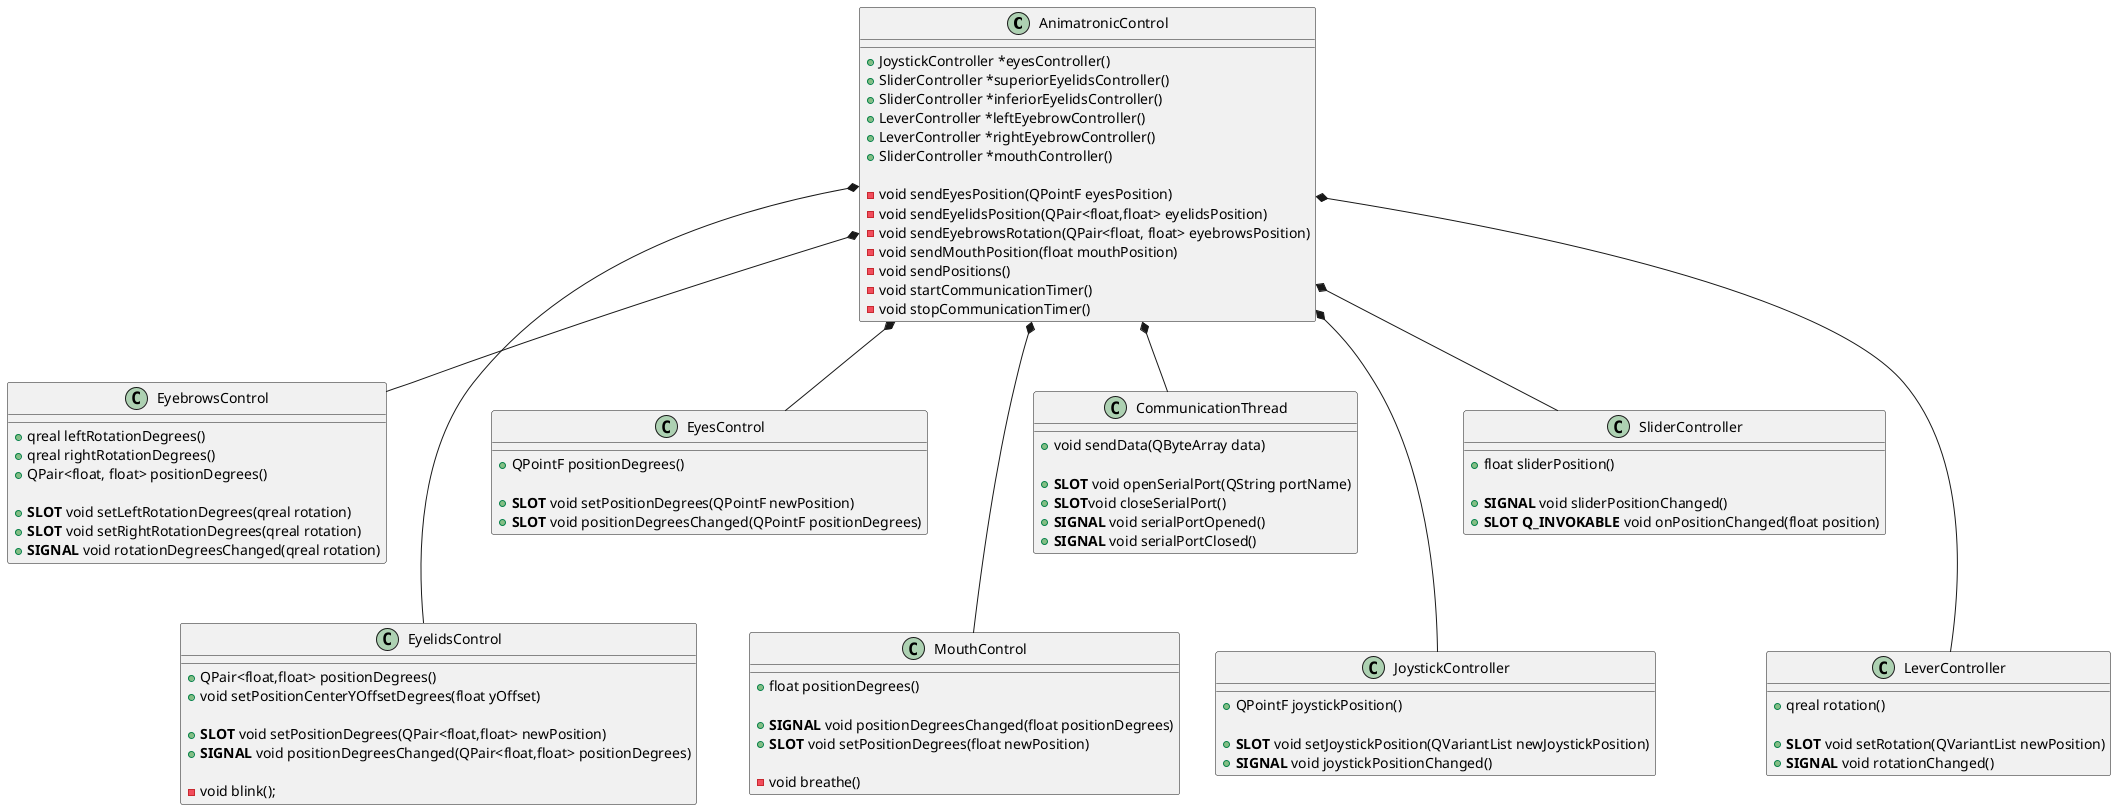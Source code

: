 @startuml

class AnimatronicControl
{
    +JoystickController *eyesController()
    +SliderController *superiorEyelidsController()
    +SliderController *inferiorEyelidsController()
    +LeverController *leftEyebrowController()
    +LeverController *rightEyebrowController()
    +SliderController *mouthController()

    -void sendEyesPosition(QPointF eyesPosition)
    -void sendEyelidsPosition(QPair<float,float> eyelidsPosition)
    -void sendEyebrowsRotation(QPair<float, float> eyebrowsPosition)
    -void sendMouthPosition(float mouthPosition)
    -void sendPositions()
    -void startCommunicationTimer()
    -void stopCommunicationTimer()
}

class EyebrowsControl
{
    +qreal leftRotationDegrees()
    +qreal rightRotationDegrees()
    +QPair<float, float> positionDegrees()

    +**SLOT** void setLeftRotationDegrees(qreal rotation)
    +**SLOT** void setRightRotationDegrees(qreal rotation)
    +**SIGNAL** void rotationDegreesChanged(qreal rotation)
}

class EyelidsControl
{
    +QPair<float,float> positionDegrees()
    +void setPositionCenterYOffsetDegrees(float yOffset)

    +**SLOT** void setPositionDegrees(QPair<float,float> newPosition)
    +**SIGNAL** void positionDegreesChanged(QPair<float,float> positionDegrees)

    -void blink();
}

class EyesControl
{
    +QPointF positionDegrees()

    +**SLOT** void setPositionDegrees(QPointF newPosition)
    +**SLOT** void positionDegreesChanged(QPointF positionDegrees)
}

class MouthControl
{
    +float positionDegrees()

    +**SIGNAL** void positionDegreesChanged(float positionDegrees)
    +**SLOT** void setPositionDegrees(float newPosition)

    -void breathe()
}

class CommunicationThread
{
    +void sendData(QByteArray data)

    +**SLOT** void openSerialPort(QString portName)
    +**SLOT**void closeSerialPort()
    +**SIGNAL** void serialPortOpened()
    +**SIGNAL** void serialPortClosed()
}

class JoystickController
{
    +QPointF joystickPosition()

    +**SLOT** void setJoystickPosition(QVariantList newJoystickPosition)
    +**SIGNAL** void joystickPositionChanged()
}

class SliderController
{
    +float sliderPosition()

    +**SIGNAL** void sliderPositionChanged()
    +**SLOT Q_INVOKABLE** void onPositionChanged(float position)
}

class LeverController
{
    +qreal rotation()

    +**SLOT** void setRotation(QVariantList newPosition)
    +**SIGNAL** void rotationChanged()
}

AnimatronicControl *-- EyebrowsControl
AnimatronicControl *--- EyelidsControl
AnimatronicControl *-- EyesControl
AnimatronicControl *--- MouthControl
AnimatronicControl *-- CommunicationThread

AnimatronicControl *--- JoystickController
AnimatronicControl *-- SliderController
AnimatronicControl *--- LeverController


@enduml
